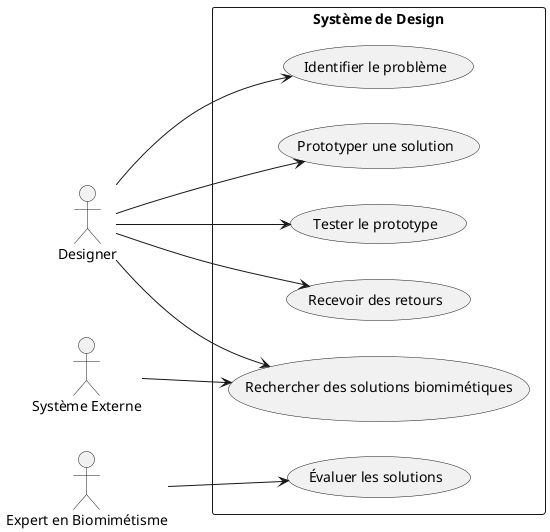 @startuml
left to right direction

actor Designer
actor "Expert en Biomimétisme" as Expert
actor "Système Externe" as ExternalSystem

rectangle "Système de Design" {
    usecase "Identifier le problème" as UC1
    usecase "Rechercher des solutions biomimétiques" as UC2
    usecase "Évaluer les solutions" as UC3
    usecase "Prototyper une solution" as UC4
    usecase "Tester le prototype" as UC5
    usecase "Recevoir des retours" as UC6
}

Designer --> UC1
Designer --> UC2
Designer --> UC4
Designer --> UC5
Designer --> UC6

Expert --> UC3
ExternalSystem --> UC2

@enduml